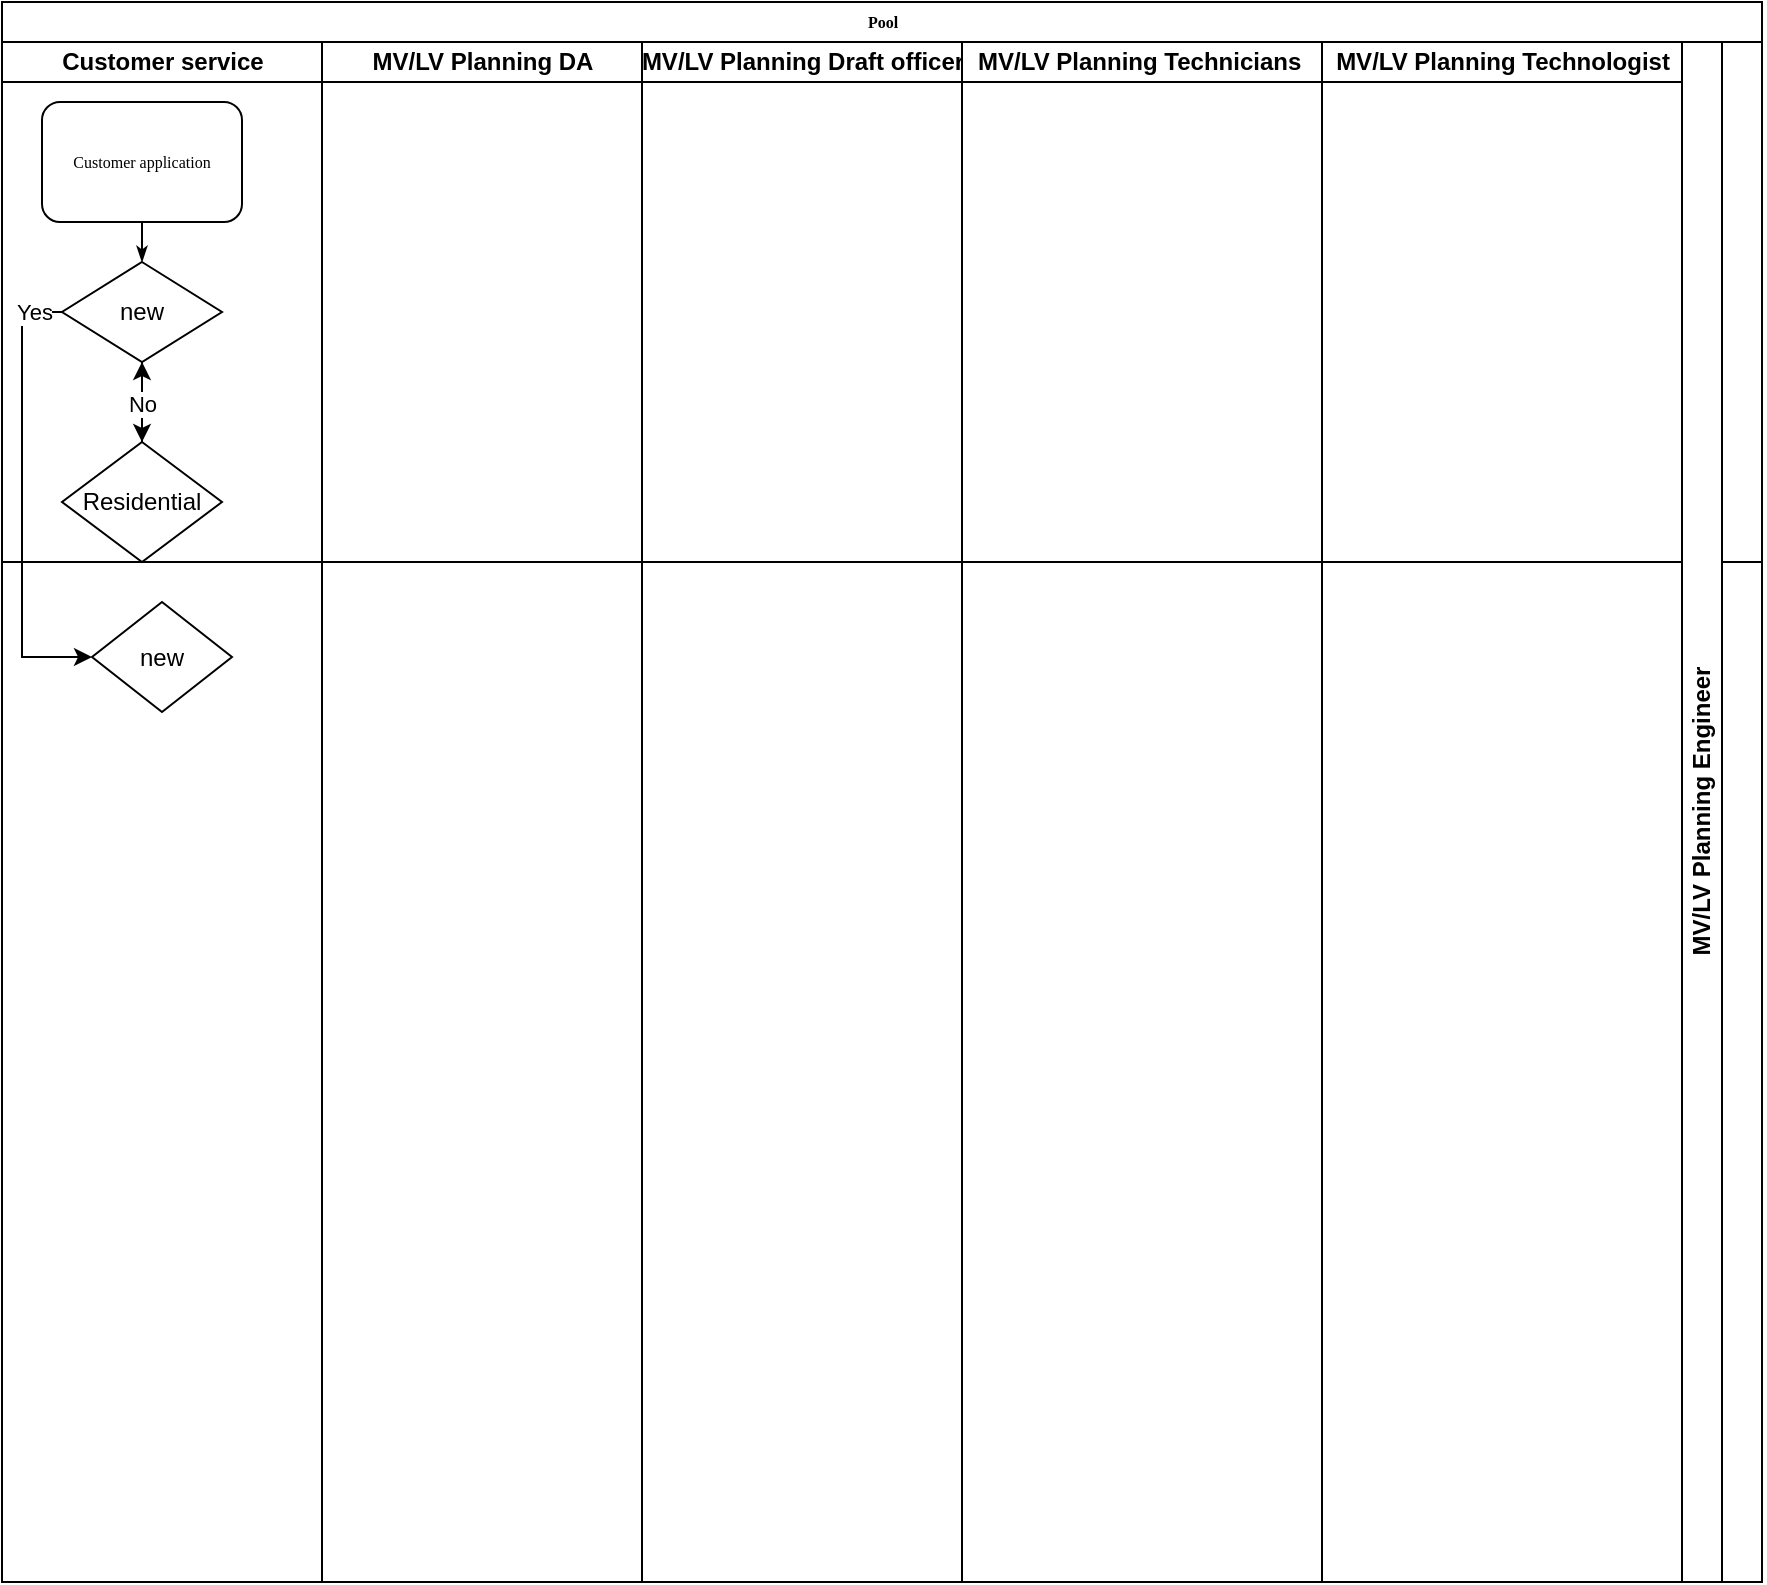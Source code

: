 <mxfile version="21.8.2" type="github">
  <diagram name="Page-1" id="74e2e168-ea6b-b213-b513-2b3c1d86103e">
    <mxGraphModel dx="1059" dy="583" grid="1" gridSize="10" guides="1" tooltips="1" connect="1" arrows="1" fold="1" page="1" pageScale="1" pageWidth="1100" pageHeight="850" background="none" math="0" shadow="0">
      <root>
        <mxCell id="0" />
        <mxCell id="1" parent="0" />
        <mxCell id="77e6c97f196da883-1" value="Pool" style="swimlane;html=1;childLayout=stackLayout;startSize=20;rounded=0;shadow=0;labelBackgroundColor=none;strokeWidth=1;fontFamily=Verdana;fontSize=8;align=center;" parent="1" vertex="1">
          <mxGeometry x="40" width="880" height="790" as="geometry" />
        </mxCell>
        <mxCell id="77e6c97f196da883-2" value="Customer service" style="swimlane;html=1;startSize=20;" parent="77e6c97f196da883-1" vertex="1">
          <mxGeometry y="20" width="160" height="770" as="geometry" />
        </mxCell>
        <mxCell id="77e6c97f196da883-8" value="Customer application" style="rounded=1;whiteSpace=wrap;html=1;shadow=0;labelBackgroundColor=none;strokeWidth=1;fontFamily=Verdana;fontSize=8;align=center;" parent="77e6c97f196da883-2" vertex="1">
          <mxGeometry x="20" y="30" width="100" height="60" as="geometry" />
        </mxCell>
        <mxCell id="77e6c97f196da883-26" style="edgeStyle=orthogonalEdgeStyle;rounded=1;html=1;labelBackgroundColor=none;startArrow=none;startFill=0;startSize=5;endArrow=classicThin;endFill=1;endSize=5;jettySize=auto;orthogonalLoop=1;strokeWidth=1;fontFamily=Verdana;fontSize=8;entryX=0.5;entryY=0;entryDx=0;entryDy=0;" parent="77e6c97f196da883-2" source="77e6c97f196da883-8" target="FZeID3XCDdK9HEWOdBIq-1" edge="1">
          <mxGeometry relative="1" as="geometry">
            <mxPoint x="70" y="135" as="targetPoint" />
          </mxGeometry>
        </mxCell>
        <mxCell id="FZeID3XCDdK9HEWOdBIq-7" value="" style="edgeStyle=orthogonalEdgeStyle;rounded=0;orthogonalLoop=1;jettySize=auto;html=1;exitX=0;exitY=0.5;exitDx=0;exitDy=0;entryX=0;entryY=0.5;entryDx=0;entryDy=0;" edge="1" parent="77e6c97f196da883-2" source="FZeID3XCDdK9HEWOdBIq-1" target="FZeID3XCDdK9HEWOdBIq-6">
          <mxGeometry relative="1" as="geometry">
            <Array as="points">
              <mxPoint x="10" y="135" />
              <mxPoint x="10" y="308" />
            </Array>
          </mxGeometry>
        </mxCell>
        <mxCell id="FZeID3XCDdK9HEWOdBIq-12" value="Yes" style="edgeLabel;html=1;align=center;verticalAlign=middle;resizable=0;points=[];" vertex="1" connectable="0" parent="FZeID3XCDdK9HEWOdBIq-7">
          <mxGeometry x="-0.878" relative="1" as="geometry">
            <mxPoint as="offset" />
          </mxGeometry>
        </mxCell>
        <mxCell id="FZeID3XCDdK9HEWOdBIq-9" value="" style="edgeStyle=orthogonalEdgeStyle;rounded=0;orthogonalLoop=1;jettySize=auto;html=1;" edge="1" parent="77e6c97f196da883-2" source="FZeID3XCDdK9HEWOdBIq-1" target="FZeID3XCDdK9HEWOdBIq-8">
          <mxGeometry relative="1" as="geometry" />
        </mxCell>
        <mxCell id="FZeID3XCDdK9HEWOdBIq-1" value="new" style="rhombus;whiteSpace=wrap;html=1;" vertex="1" parent="77e6c97f196da883-2">
          <mxGeometry x="30" y="110" width="80" height="50" as="geometry" />
        </mxCell>
        <mxCell id="FZeID3XCDdK9HEWOdBIq-6" value="new" style="rhombus;whiteSpace=wrap;html=1;" vertex="1" parent="77e6c97f196da883-2">
          <mxGeometry x="45" y="280" width="70" height="55" as="geometry" />
        </mxCell>
        <mxCell id="FZeID3XCDdK9HEWOdBIq-10" value="" style="edgeStyle=orthogonalEdgeStyle;rounded=0;orthogonalLoop=1;jettySize=auto;html=1;" edge="1" parent="77e6c97f196da883-2" source="FZeID3XCDdK9HEWOdBIq-8" target="FZeID3XCDdK9HEWOdBIq-1">
          <mxGeometry relative="1" as="geometry" />
        </mxCell>
        <mxCell id="FZeID3XCDdK9HEWOdBIq-11" value="No" style="edgeLabel;html=1;align=center;verticalAlign=middle;resizable=0;points=[];" vertex="1" connectable="0" parent="FZeID3XCDdK9HEWOdBIq-10">
          <mxGeometry x="-0.042" relative="1" as="geometry">
            <mxPoint as="offset" />
          </mxGeometry>
        </mxCell>
        <mxCell id="FZeID3XCDdK9HEWOdBIq-8" value="Residential" style="rhombus;whiteSpace=wrap;html=1;" vertex="1" parent="77e6c97f196da883-2">
          <mxGeometry x="30" y="200" width="80" height="60" as="geometry" />
        </mxCell>
        <mxCell id="77e6c97f196da883-3" value="MV/LV Planning DA" style="swimlane;html=1;startSize=20;" parent="77e6c97f196da883-1" vertex="1">
          <mxGeometry x="160" y="20" width="160" height="770" as="geometry" />
        </mxCell>
        <mxCell id="FZeID3XCDdK9HEWOdBIq-3" value="" style="endArrow=none;html=1;rounded=0;exitX=0;exitY=0.5;exitDx=0;exitDy=0;entryX=1;entryY=0.5;entryDx=0;entryDy=0;" edge="1" parent="77e6c97f196da883-3">
          <mxGeometry width="50" height="50" relative="1" as="geometry">
            <mxPoint x="-160" y="260" as="sourcePoint" />
            <mxPoint x="720" y="260" as="targetPoint" />
            <Array as="points">
              <mxPoint x="90" y="260" />
            </Array>
          </mxGeometry>
        </mxCell>
        <mxCell id="77e6c97f196da883-4" value="MV/LV Planning Draft officer" style="swimlane;html=1;startSize=20;" parent="77e6c97f196da883-1" vertex="1">
          <mxGeometry x="320" y="20" width="160" height="770" as="geometry" />
        </mxCell>
        <mxCell id="77e6c97f196da883-5" value="MV/LV Planning Technicians&amp;nbsp;" style="swimlane;html=1;startSize=20;" parent="77e6c97f196da883-1" vertex="1">
          <mxGeometry x="480" y="20" width="180" height="770" as="geometry" />
        </mxCell>
        <mxCell id="77e6c97f196da883-6" value="MV/LV Planning Technologist" style="swimlane;html=1;startSize=20;" parent="77e6c97f196da883-1" vertex="1">
          <mxGeometry x="660" y="20" width="180" height="770" as="geometry" />
        </mxCell>
        <mxCell id="77e6c97f196da883-7" value="MV/LV Planning Engineer" style="swimlane;html=1;startSize=20;" parent="77e6c97f196da883-1" vertex="1" collapsed="1">
          <mxGeometry x="840" y="20" width="40" height="770" as="geometry">
            <mxRectangle x="840" y="20" width="190" height="770" as="alternateBounds" />
          </mxGeometry>
        </mxCell>
      </root>
    </mxGraphModel>
  </diagram>
</mxfile>
